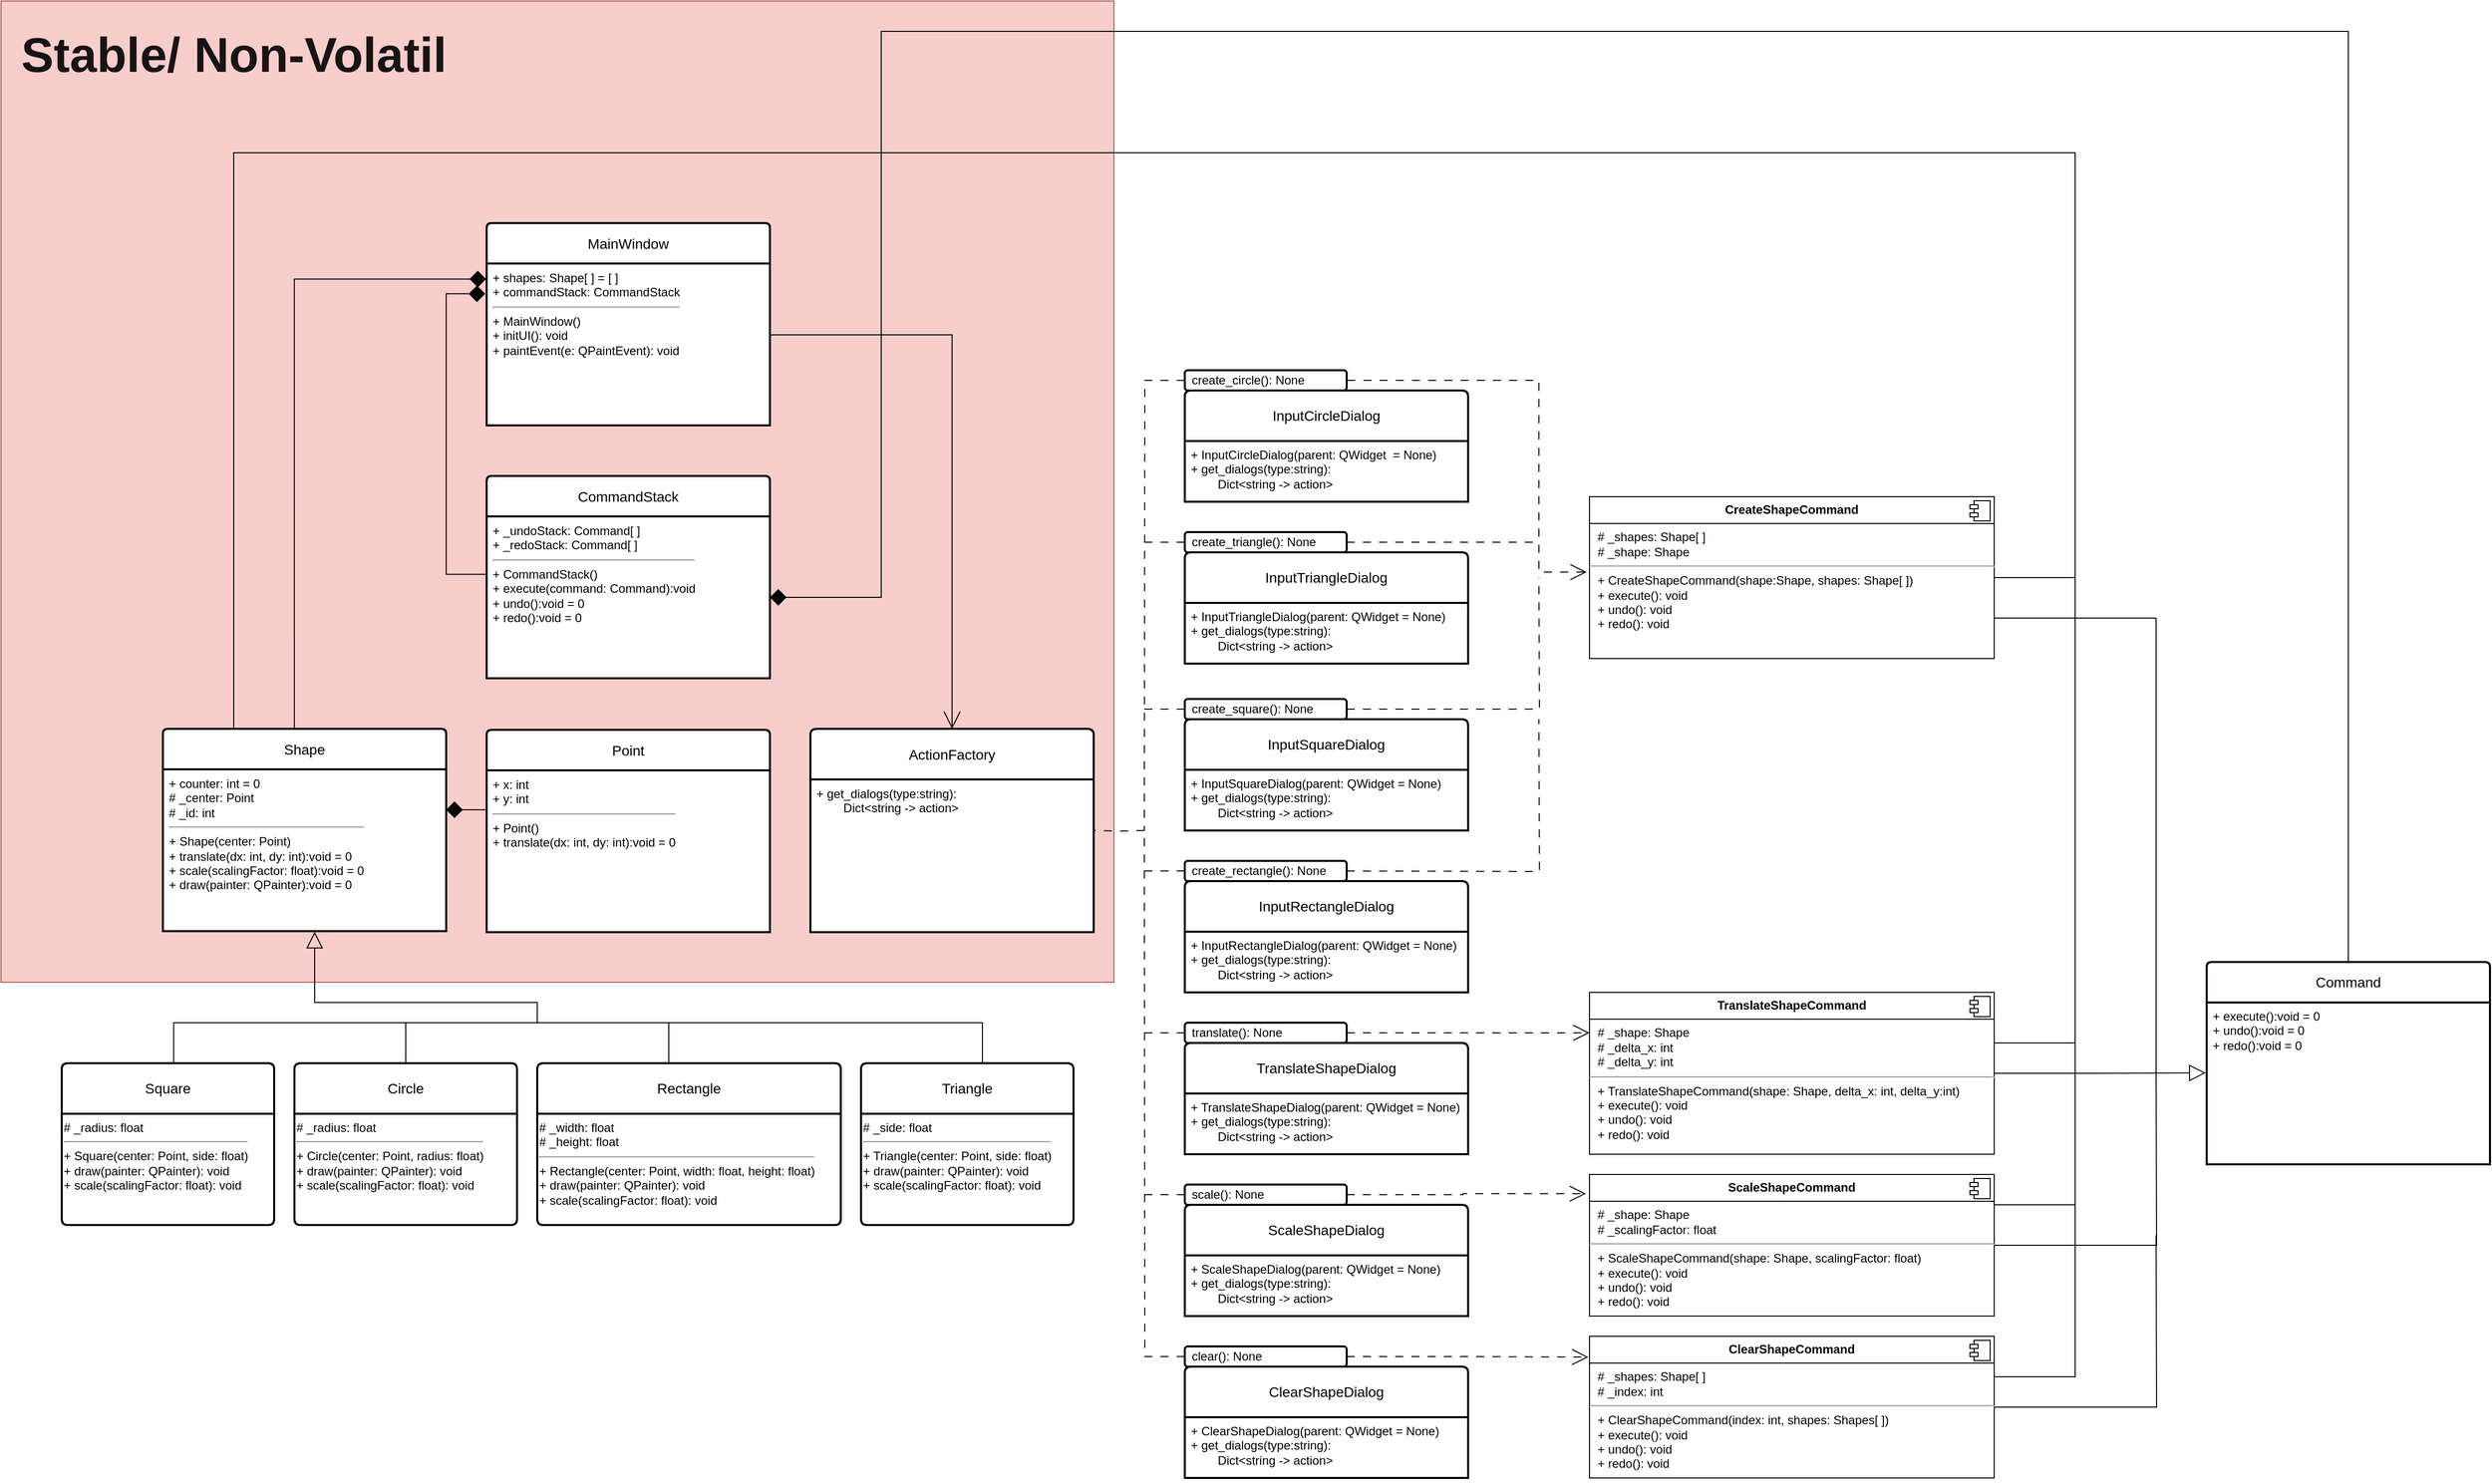 <mxfile version="28.0.7">
  <diagram name="Page-1" id="oVw9v_Q_mQe5IjcKRwbm">
    <mxGraphModel dx="2593" dy="2513" grid="1" gridSize="10" guides="1" tooltips="1" connect="1" arrows="1" fold="1" page="1" pageScale="1" pageWidth="850" pageHeight="1100" math="0" shadow="0">
      <root>
        <mxCell id="0" />
        <mxCell id="1" parent="0" />
        <mxCell id="4mfTtb763KyPnUBjy1Yq-23" value="Stable/ Non-Volatil" style="rounded=0;whiteSpace=wrap;html=1;fillColor=#f8cecc;strokeColor=#b85450;align=left;verticalAlign=top;fontSize=48;fontStyle=1;spacingTop=0;spacingLeft=0;spacing=20;textOpacity=90;movable=1;resizable=1;rotatable=1;deletable=1;editable=1;locked=0;connectable=1;" parent="1" vertex="1">
          <mxGeometry x="70" y="-810" width="1100" height="970" as="geometry" />
        </mxCell>
        <mxCell id="4mfTtb763KyPnUBjy1Yq-33" style="edgeStyle=elbowEdgeStyle;rounded=0;orthogonalLoop=1;jettySize=auto;html=1;endArrow=none;endFill=0;" parent="1" source="XAuHsIVVw2NcSG9I5JBK-29" edge="1">
          <mxGeometry relative="1" as="geometry">
            <mxPoint x="470" y="200" as="targetPoint" />
          </mxGeometry>
        </mxCell>
        <mxCell id="XAuHsIVVw2NcSG9I5JBK-29" value="Circle" style="swimlane;childLayout=stackLayout;horizontal=1;startSize=50;horizontalStack=0;rounded=1;fontSize=14;fontStyle=0;strokeWidth=2;resizeParent=0;resizeLast=1;shadow=0;dashed=0;align=center;arcSize=4;whiteSpace=wrap;html=1;" parent="1" vertex="1">
          <mxGeometry x="360" y="240" width="220" height="160" as="geometry" />
        </mxCell>
        <mxCell id="XAuHsIVVw2NcSG9I5JBK-79" value="&lt;div&gt;&lt;span style=&quot;background-color: transparent; color: light-dark(rgb(0, 0, 0), rgb(255, 255, 255));&quot;&gt;# _radius: float&lt;/span&gt;&lt;/div&gt;&lt;div&gt;&lt;hr&gt;&lt;div&gt;+ Circle(center: Point, radius: float)&lt;/div&gt;&lt;/div&gt;&lt;div&gt;+ draw(painter: QPainter): void&lt;/div&gt;&lt;div&gt;+ scale(scalingFactor: float): void&lt;/div&gt;" style="text;html=1;align=left;verticalAlign=top;resizable=0;points=[];autosize=1;strokeWidth=2;" parent="XAuHsIVVw2NcSG9I5JBK-29" vertex="1">
          <mxGeometry y="50" width="220" height="110" as="geometry" />
        </mxCell>
        <mxCell id="XAuHsIVVw2NcSG9I5JBK-74" value="ActionFactory" style="swimlane;childLayout=stackLayout;horizontal=1;startSize=50;horizontalStack=0;rounded=1;fontSize=14;fontStyle=0;strokeWidth=2;resizeParent=0;resizeLast=1;shadow=0;dashed=0;align=center;arcSize=4;whiteSpace=wrap;html=1;" parent="1" vertex="1">
          <mxGeometry x="870" y="-90.5" width="280" height="201" as="geometry" />
        </mxCell>
        <mxCell id="XAuHsIVVw2NcSG9I5JBK-75" value="+ get_dialogs(type:string):&amp;nbsp;&lt;div&gt;&lt;span style=&quot;white-space: pre;&quot;&gt;&#x9;&lt;/span&gt;Dict&amp;lt;string -&amp;gt; action&amp;gt;&lt;div&gt;&lt;br&gt;&lt;/div&gt;&lt;/div&gt;" style="align=left;spacingLeft=4;spacingRight=4;fontSize=12;verticalAlign=top;resizable=0;rotatable=0;part=1;html=1;whiteSpace=wrap;strokeWidth=2;rounded=0;strokeColor=default;" parent="XAuHsIVVw2NcSG9I5JBK-74" vertex="1">
          <mxGeometry y="50" width="280" height="151" as="geometry" />
        </mxCell>
        <mxCell id="4mfTtb763KyPnUBjy1Yq-17" style="edgeStyle=elbowEdgeStyle;rounded=0;orthogonalLoop=1;jettySize=auto;html=1;endArrow=none;endFill=0;startArrow=open;startFill=0;startSize=14;dashed=1;dashPattern=8 8;exitX=-0.007;exitY=0.466;exitDx=0;exitDy=0;exitPerimeter=0;entryX=1;entryY=0.5;entryDx=0;entryDy=0;" parent="1" source="XAuHsIVVw2NcSG9I5JBK-112" target="da-meSoMWnKq4skf2PyW-1" edge="1">
          <mxGeometry relative="1" as="geometry">
            <mxPoint x="1580" y="-370" as="targetPoint" />
            <Array as="points">
              <mxPoint x="1590" y="-310" />
            </Array>
            <mxPoint x="2160" y="-330" as="sourcePoint" />
          </mxGeometry>
        </mxCell>
        <mxCell id="4mfTtb763KyPnUBjy1Yq-13" style="edgeStyle=elbowEdgeStyle;rounded=0;orthogonalLoop=1;jettySize=auto;html=1;exitX=0;exitY=0.549;exitDx=0;exitDy=0;exitPerimeter=0;endArrow=none;endFill=0;startArrow=open;startFill=0;startSize=14;dashed=1;dashPattern=8 8;" parent="1" source="XAuHsIVVw2NcSG9I5JBK-112" edge="1">
          <mxGeometry relative="1" as="geometry">
            <mxPoint x="1400" y="-129" as="sourcePoint" />
            <mxPoint x="1880" y="-230" as="targetPoint" />
            <Array as="points" />
          </mxGeometry>
        </mxCell>
        <mxCell id="da-meSoMWnKq4skf2PyW-40" style="edgeStyle=orthogonalEdgeStyle;rounded=0;orthogonalLoop=1;jettySize=auto;html=1;endArrow=block;endFill=0;entryX=-0.003;entryY=0.435;entryDx=0;entryDy=0;entryPerimeter=0;endSize=14;" parent="1" source="XAuHsIVVw2NcSG9I5JBK-116" target="4mfTtb763KyPnUBjy1Yq-4" edge="1">
          <mxGeometry relative="1" as="geometry">
            <mxPoint x="2230" y="250" as="targetPoint" />
          </mxGeometry>
        </mxCell>
        <mxCell id="da-meSoMWnKq4skf2PyW-46" style="edgeStyle=orthogonalEdgeStyle;rounded=0;orthogonalLoop=1;jettySize=auto;html=1;endArrow=none;endFill=0;startArrow=none;startFill=0;startSize=14;" parent="1" source="XAuHsIVVw2NcSG9I5JBK-116" edge="1">
          <mxGeometry relative="1" as="geometry">
            <mxPoint x="2080.0" y="-240" as="targetPoint" />
            <Array as="points">
              <mxPoint x="2120" y="220" />
              <mxPoint x="2120" y="-240" />
            </Array>
          </mxGeometry>
        </mxCell>
        <mxCell id="XAuHsIVVw2NcSG9I5JBK-116" value="&lt;p style=&quot;margin:0px;margin-top:6px;text-align:center;&quot;&gt;&lt;b&gt;TranslateShapeCommand&lt;/b&gt;&lt;/p&gt;&lt;hr size=&quot;1&quot; style=&quot;border-style:solid;&quot;&gt;&lt;p style=&quot;margin: 0px 0px 0px 8px;&quot;&gt;# _shape: Shape&lt;/p&gt;&lt;p style=&quot;margin: 0px 0px 0px 8px;&quot;&gt;# _delta_x: int&lt;/p&gt;&lt;p style=&quot;margin: 0px 0px 0px 8px;&quot;&gt;# _delta_y: int&lt;/p&gt;&lt;hr&gt;&lt;p style=&quot;margin: 0px 0px 0px 8px;&quot;&gt;+ TranslateShapeCommand(shape: Shape, delta_x: int, delta_y:int)&lt;/p&gt;&lt;p style=&quot;margin: 0px 0px 0px 8px;&quot;&gt;+ execute(): void&lt;br&gt;+ undo(): void&lt;/p&gt;&lt;p style=&quot;margin: 0px 0px 0px 8px;&quot;&gt;+ redo(): void&lt;/p&gt;" style="align=left;overflow=fill;html=1;dropTarget=0;whiteSpace=wrap;" parent="1" vertex="1">
          <mxGeometry x="1640" y="170" width="400" height="160" as="geometry" />
        </mxCell>
        <mxCell id="XAuHsIVVw2NcSG9I5JBK-117" value="" style="shape=component;jettyWidth=8;jettyHeight=4;" parent="XAuHsIVVw2NcSG9I5JBK-116" vertex="1">
          <mxGeometry x="1" width="20" height="20" relative="1" as="geometry">
            <mxPoint x="-24" y="4" as="offset" />
          </mxGeometry>
        </mxCell>
        <mxCell id="da-meSoMWnKq4skf2PyW-41" style="edgeStyle=orthogonalEdgeStyle;rounded=0;orthogonalLoop=1;jettySize=auto;html=1;endArrow=none;endFill=0;" parent="1" source="XAuHsIVVw2NcSG9I5JBK-118" edge="1">
          <mxGeometry relative="1" as="geometry">
            <mxPoint x="2200" y="250" as="targetPoint" />
          </mxGeometry>
        </mxCell>
        <mxCell id="da-meSoMWnKq4skf2PyW-47" style="edgeStyle=orthogonalEdgeStyle;rounded=0;orthogonalLoop=1;jettySize=auto;html=1;endArrow=none;endFill=0;startArrow=none;startFill=0;startSize=14;" parent="1" source="XAuHsIVVw2NcSG9I5JBK-118" edge="1">
          <mxGeometry relative="1" as="geometry">
            <mxPoint x="2120" y="220" as="targetPoint" />
            <Array as="points">
              <mxPoint x="2120" y="380" />
            </Array>
          </mxGeometry>
        </mxCell>
        <mxCell id="XAuHsIVVw2NcSG9I5JBK-118" value="&lt;p style=&quot;margin:0px;margin-top:6px;text-align:center;&quot;&gt;&lt;b&gt;ScaleShapeCommand&lt;/b&gt;&lt;/p&gt;&lt;hr size=&quot;1&quot; style=&quot;border-style:solid;&quot;&gt;&lt;p style=&quot;margin: 0px 0px 0px 8px;&quot;&gt;# _shape: Shape&lt;/p&gt;&lt;p style=&quot;margin: 0px 0px 0px 8px;&quot;&gt;# _scalingFactor: float&lt;/p&gt;&lt;hr&gt;&lt;p style=&quot;margin: 0px 0px 0px 8px;&quot;&gt;+ ScaleShapeCommand(shape: Shape, scalingFactor: float)&lt;/p&gt;&lt;p style=&quot;margin: 0px 0px 0px 8px;&quot;&gt;+ execute(): void&lt;br&gt;+ undo(): void&lt;/p&gt;&lt;p style=&quot;margin: 0px 0px 0px 8px;&quot;&gt;+ redo(): void&lt;/p&gt;" style="align=left;overflow=fill;html=1;dropTarget=0;whiteSpace=wrap;" parent="1" vertex="1">
          <mxGeometry x="1640" y="350" width="400" height="140" as="geometry" />
        </mxCell>
        <mxCell id="XAuHsIVVw2NcSG9I5JBK-119" value="" style="shape=component;jettyWidth=8;jettyHeight=4;" parent="XAuHsIVVw2NcSG9I5JBK-118" vertex="1">
          <mxGeometry x="1" width="20" height="20" relative="1" as="geometry">
            <mxPoint x="-24" y="4" as="offset" />
          </mxGeometry>
        </mxCell>
        <mxCell id="XAuHsIVVw2NcSG9I5JBK-82" value="Shape" style="swimlane;childLayout=stackLayout;horizontal=1;startSize=40;horizontalStack=0;rounded=1;fontSize=14;fontStyle=0;strokeWidth=2;resizeParent=0;resizeLast=1;shadow=0;dashed=0;align=center;arcSize=4;whiteSpace=wrap;html=1;container=0;fillStyle=solid;glass=0;fillColor=default;" parent="1" vertex="1">
          <mxGeometry x="230" y="-90.5" width="280" height="200" as="geometry">
            <mxRectangle x="580" y="65" width="80" height="40" as="alternateBounds" />
          </mxGeometry>
        </mxCell>
        <mxCell id="XAuHsIVVw2NcSG9I5JBK-83" value="&lt;div&gt;+ counter: int = 0&lt;/div&gt;&lt;div&gt;# _center: Point&lt;/div&gt;&lt;div&gt;# _id: int&amp;nbsp;&lt;/div&gt;&lt;div&gt;&lt;hr&gt;&lt;/div&gt;&lt;div&gt;+ Shape(center: Point)&lt;/div&gt;+ translate(dx: int, dy: int):void = 0&lt;br&gt;+ scale(scalingFactor: float):void = 0&lt;br&gt;+ draw(painter: QPainter):void = 0" style="align=left;spacingLeft=4;spacingRight=4;fontSize=12;verticalAlign=top;resizable=0;rotatable=0;part=1;html=1;whiteSpace=wrap;rounded=0;shadow=0;glass=0;imageAspect=1;strokeColor=default;strokeWidth=2;" parent="XAuHsIVVw2NcSG9I5JBK-82" vertex="1">
          <mxGeometry y="40" width="280" height="160" as="geometry" />
        </mxCell>
        <mxCell id="eC3zg4jJnLnYILMfOMF4-30" style="edgeStyle=orthogonalEdgeStyle;rounded=0;orthogonalLoop=1;jettySize=auto;html=1;endArrow=none;endFill=0;exitX=0.527;exitY=0.003;exitDx=0;exitDy=0;exitPerimeter=0;" parent="1" source="eC3zg4jJnLnYILMfOMF4-17" edge="1">
          <mxGeometry relative="1" as="geometry">
            <mxPoint x="600" y="200" as="targetPoint" />
            <Array as="points">
              <mxPoint x="241" y="200" />
            </Array>
          </mxGeometry>
        </mxCell>
        <mxCell id="eC3zg4jJnLnYILMfOMF4-17" value="Square" style="swimlane;childLayout=stackLayout;horizontal=1;startSize=50;horizontalStack=0;rounded=1;fontSize=14;fontStyle=0;strokeWidth=2;resizeParent=0;resizeLast=1;shadow=0;dashed=0;align=center;arcSize=4;whiteSpace=wrap;html=1;" parent="1" vertex="1">
          <mxGeometry x="130" y="240" width="210" height="160" as="geometry" />
        </mxCell>
        <mxCell id="eC3zg4jJnLnYILMfOMF4-18" value="# _radius: float&lt;br&gt;&lt;div&gt;&lt;hr&gt;&lt;/div&gt;&lt;div&gt;+ Square(center: Point, side: float)&lt;/div&gt;&lt;div&gt;+ draw(painter: QPainter): void&lt;/div&gt;&lt;div&gt;+ scale(scalingFactor: float): void&lt;/div&gt;" style="text;html=1;align=left;verticalAlign=top;resizable=0;points=[];autosize=1;strokeWidth=2;" parent="eC3zg4jJnLnYILMfOMF4-17" vertex="1">
          <mxGeometry y="50" width="210" height="110" as="geometry" />
        </mxCell>
        <mxCell id="4mfTtb763KyPnUBjy1Yq-30" style="edgeStyle=elbowEdgeStyle;rounded=0;orthogonalLoop=1;jettySize=auto;html=1;endArrow=none;endFill=0;" parent="1" source="eC3zg4jJnLnYILMfOMF4-19" edge="1">
          <mxGeometry relative="1" as="geometry">
            <mxPoint x="730.0" y="200" as="targetPoint" />
          </mxGeometry>
        </mxCell>
        <mxCell id="eC3zg4jJnLnYILMfOMF4-19" value="Rectangle" style="swimlane;childLayout=stackLayout;horizontal=1;startSize=50;horizontalStack=0;rounded=1;fontSize=14;fontStyle=0;strokeWidth=2;resizeParent=0;resizeLast=1;shadow=0;dashed=0;align=center;arcSize=4;whiteSpace=wrap;html=1;" parent="1" vertex="1">
          <mxGeometry x="600" y="240" width="300" height="160" as="geometry">
            <mxRectangle x="880" y="240" width="100" height="50" as="alternateBounds" />
          </mxGeometry>
        </mxCell>
        <mxCell id="eC3zg4jJnLnYILMfOMF4-20" value="# _width: float&lt;div&gt;# _height: float&lt;br&gt;&lt;div&gt;&lt;hr&gt;+ Rectangle(center: Point, width: float, height: float)&lt;/div&gt;&lt;div&gt;+ draw(painter: QPainter): void&lt;/div&gt;&lt;div&gt;+ scale(scalingFactor: float): void&lt;/div&gt;&lt;/div&gt;" style="text;html=1;align=left;verticalAlign=top;resizable=0;points=[];autosize=1;strokeWidth=2;" parent="eC3zg4jJnLnYILMfOMF4-19" vertex="1">
          <mxGeometry y="50" width="300" height="110" as="geometry" />
        </mxCell>
        <mxCell id="eC3zg4jJnLnYILMfOMF4-32" style="edgeStyle=orthogonalEdgeStyle;rounded=0;orthogonalLoop=1;jettySize=auto;html=1;endArrow=none;endFill=0;" parent="1" source="eC3zg4jJnLnYILMfOMF4-21" edge="1">
          <mxGeometry relative="1" as="geometry">
            <mxPoint x="850" y="200" as="targetPoint" />
            <Array as="points">
              <mxPoint x="1040" y="200" />
            </Array>
          </mxGeometry>
        </mxCell>
        <mxCell id="eC3zg4jJnLnYILMfOMF4-21" value="Triangle" style="swimlane;childLayout=stackLayout;horizontal=1;startSize=50;horizontalStack=0;rounded=1;fontSize=14;fontStyle=0;strokeWidth=2;resizeParent=0;resizeLast=1;shadow=0;dashed=0;align=center;arcSize=4;whiteSpace=wrap;html=1;" parent="1" vertex="1">
          <mxGeometry x="920" y="240" width="210" height="160" as="geometry" />
        </mxCell>
        <mxCell id="eC3zg4jJnLnYILMfOMF4-22" value="# _side: float&lt;br&gt;&lt;div&gt;&lt;hr&gt;+ Triangle(center: Point, side: float)&lt;/div&gt;&lt;div&gt;+ draw(painter: QPainter): void&lt;/div&gt;&lt;div&gt;+ scale(scalingFactor: float): void&lt;/div&gt;" style="text;html=1;align=left;verticalAlign=top;resizable=0;points=[];autosize=1;strokeWidth=2;" parent="eC3zg4jJnLnYILMfOMF4-21" vertex="1">
          <mxGeometry y="50" width="210" height="110" as="geometry" />
        </mxCell>
        <mxCell id="eC3zg4jJnLnYILMfOMF4-33" style="edgeStyle=orthogonalEdgeStyle;rounded=0;orthogonalLoop=1;jettySize=auto;html=1;endArrow=none;endFill=0;startArrow=block;startFill=0;startSize=14;" parent="1" edge="1">
          <mxGeometry relative="1" as="geometry">
            <mxPoint x="850" y="200" as="targetPoint" />
            <Array as="points">
              <mxPoint x="380" y="110" />
              <mxPoint x="380" y="180" />
              <mxPoint x="600" y="180" />
              <mxPoint x="600" y="200" />
            </Array>
            <mxPoint x="380" y="110" as="sourcePoint" />
          </mxGeometry>
        </mxCell>
        <mxCell id="eC3zg4jJnLnYILMfOMF4-35" value="MainWindow" style="swimlane;childLayout=stackLayout;horizontal=1;startSize=40;horizontalStack=0;rounded=1;fontSize=14;fontStyle=0;strokeWidth=2;resizeParent=0;resizeLast=1;shadow=0;dashed=0;align=center;arcSize=4;whiteSpace=wrap;html=1;container=0;fillStyle=solid;glass=0;fillColor=default;treeFolding=0;" parent="1" vertex="1">
          <mxGeometry x="550" y="-590.5" width="280" height="200" as="geometry">
            <mxRectangle x="580" y="65" width="80" height="40" as="alternateBounds" />
          </mxGeometry>
        </mxCell>
        <mxCell id="eC3zg4jJnLnYILMfOMF4-36" value="&lt;div&gt;&lt;span style=&quot;background-color: transparent; color: light-dark(rgb(0, 0, 0), rgb(255, 255, 255));&quot;&gt;+ shapes: Shape[ ] = [ ]&lt;/span&gt;&lt;/div&gt;&lt;div&gt;+ commandStack: CommandStack&lt;/div&gt;&lt;div&gt;&lt;hr&gt;&lt;/div&gt;&lt;div&gt;&lt;div&gt;+ MainWindow()&lt;/div&gt;&lt;/div&gt;&lt;div&gt;&lt;span style=&quot;background-color: transparent; color: light-dark(rgb(0, 0, 0), rgb(255, 255, 255));&quot;&gt;+ initUI(): void&lt;/span&gt;&lt;/div&gt;+ paintEvent(e: QPaintEvent): void" style="align=left;spacingLeft=4;spacingRight=4;fontSize=12;verticalAlign=top;resizable=0;rotatable=0;part=1;html=1;whiteSpace=wrap;rounded=0;shadow=0;glass=0;imageAspect=1;strokeColor=default;strokeWidth=2;" parent="eC3zg4jJnLnYILMfOMF4-35" vertex="1">
          <mxGeometry y="40" width="280" height="160" as="geometry" />
        </mxCell>
        <mxCell id="eC3zg4jJnLnYILMfOMF4-41" style="edgeStyle=orthogonalEdgeStyle;rounded=0;orthogonalLoop=1;jettySize=auto;html=1;exitX=-0.002;exitY=0.096;exitDx=0;exitDy=0;exitPerimeter=0;entryX=0.464;entryY=0.005;entryDx=0;entryDy=0;entryPerimeter=0;endArrow=none;endFill=0;startArrow=diamond;startFill=1;startSize=14;" parent="1" source="eC3zg4jJnLnYILMfOMF4-36" target="XAuHsIVVw2NcSG9I5JBK-82" edge="1">
          <mxGeometry relative="1" as="geometry">
            <mxPoint x="680" y="14.5" as="targetPoint" />
          </mxGeometry>
        </mxCell>
        <mxCell id="eC3zg4jJnLnYILMfOMF4-42" value="CommandStack" style="swimlane;childLayout=stackLayout;horizontal=1;startSize=40;horizontalStack=0;rounded=1;fontSize=14;fontStyle=0;strokeWidth=2;resizeParent=0;resizeLast=1;shadow=0;dashed=0;align=center;arcSize=4;whiteSpace=wrap;html=1;container=0;fillStyle=solid;glass=0;fillColor=default;" parent="1" vertex="1">
          <mxGeometry x="550" y="-340.5" width="280" height="200" as="geometry">
            <mxRectangle x="580" y="65" width="80" height="40" as="alternateBounds" />
          </mxGeometry>
        </mxCell>
        <mxCell id="eC3zg4jJnLnYILMfOMF4-43" value="&lt;div&gt;&lt;span style=&quot;background-color: transparent; color: light-dark(rgb(0, 0, 0), rgb(255, 255, 255));&quot;&gt;+ _undoStack: Command[ ]&lt;/span&gt;&lt;/div&gt;&lt;div&gt;+ _redoStack: Command[ ]&amp;nbsp;&lt;/div&gt;&lt;div&gt;&lt;hr&gt;&lt;/div&gt;&lt;div&gt;+ CommandStack()&lt;/div&gt;+ execute(command: Command):void&lt;br&gt;+ undo():void = 0&lt;br&gt;+ redo():void = 0" style="align=left;spacingLeft=4;spacingRight=4;fontSize=12;verticalAlign=top;resizable=0;rotatable=0;part=1;html=1;whiteSpace=wrap;rounded=0;shadow=0;glass=0;imageAspect=1;strokeColor=default;strokeWidth=2;" parent="eC3zg4jJnLnYILMfOMF4-42" vertex="1">
          <mxGeometry y="40" width="280" height="160" as="geometry" />
        </mxCell>
        <mxCell id="eC3zg4jJnLnYILMfOMF4-44" style="edgeStyle=orthogonalEdgeStyle;rounded=0;orthogonalLoop=1;jettySize=auto;html=1;endArrow=diamond;endFill=1;entryX=-0.005;entryY=0.187;entryDx=0;entryDy=0;entryPerimeter=0;exitX=0;exitY=0.358;exitDx=0;exitDy=0;endSize=14;exitPerimeter=0;" parent="1" source="eC3zg4jJnLnYILMfOMF4-43" target="eC3zg4jJnLnYILMfOMF4-36" edge="1">
          <mxGeometry relative="1" as="geometry">
            <mxPoint x="380" y="29.5" as="targetPoint" />
            <Array as="points">
              <mxPoint x="510" y="-243" />
              <mxPoint x="510" y="-521" />
            </Array>
          </mxGeometry>
        </mxCell>
        <mxCell id="da-meSoMWnKq4skf2PyW-42" style="edgeStyle=orthogonalEdgeStyle;rounded=0;orthogonalLoop=1;jettySize=auto;html=1;endArrow=none;endFill=0;" parent="1" source="4mfTtb763KyPnUBjy1Yq-1" edge="1">
          <mxGeometry relative="1" as="geometry">
            <mxPoint x="2200" y="410" as="targetPoint" />
          </mxGeometry>
        </mxCell>
        <mxCell id="da-meSoMWnKq4skf2PyW-48" style="edgeStyle=orthogonalEdgeStyle;rounded=0;orthogonalLoop=1;jettySize=auto;html=1;endArrow=none;endFill=0;startSize=14;startArrow=none;startFill=0;" parent="1" source="4mfTtb763KyPnUBjy1Yq-1" edge="1">
          <mxGeometry relative="1" as="geometry">
            <mxPoint x="2120" y="370" as="targetPoint" />
            <Array as="points">
              <mxPoint x="2120" y="550" />
              <mxPoint x="2120" y="370" />
            </Array>
          </mxGeometry>
        </mxCell>
        <mxCell id="4mfTtb763KyPnUBjy1Yq-1" value="&lt;p style=&quot;margin:0px;margin-top:6px;text-align:center;&quot;&gt;&lt;b&gt;ClearShapeCommand&lt;/b&gt;&lt;/p&gt;&lt;hr size=&quot;1&quot; style=&quot;border-style:solid;&quot;&gt;&lt;p style=&quot;margin: 0px 0px 0px 8px;&quot;&gt;# _shapes: Shape[ ]&lt;/p&gt;&lt;p style=&quot;margin: 0px 0px 0px 8px;&quot;&gt;# _index: int&lt;/p&gt;&lt;hr&gt;&lt;p style=&quot;margin: 0px 0px 0px 8px;&quot;&gt;+ ClearShapeCommand(index: int, shapes: Shapes[ ])&lt;/p&gt;&lt;p style=&quot;margin: 0px 0px 0px 8px;&quot;&gt;+ execute(): void&lt;br&gt;+ undo(): void&lt;/p&gt;&lt;p style=&quot;margin: 0px 0px 0px 8px;&quot;&gt;+ redo(): void&lt;/p&gt;" style="align=left;overflow=fill;html=1;dropTarget=0;whiteSpace=wrap;" parent="1" vertex="1">
          <mxGeometry x="1640" y="510" width="400" height="140" as="geometry" />
        </mxCell>
        <mxCell id="4mfTtb763KyPnUBjy1Yq-2" value="" style="shape=component;jettyWidth=8;jettyHeight=4;" parent="4mfTtb763KyPnUBjy1Yq-1" vertex="1">
          <mxGeometry x="1" width="20" height="20" relative="1" as="geometry">
            <mxPoint x="-24" y="4" as="offset" />
          </mxGeometry>
        </mxCell>
        <mxCell id="da-meSoMWnKq4skf2PyW-69" style="edgeStyle=orthogonalEdgeStyle;rounded=0;orthogonalLoop=1;jettySize=auto;html=1;entryX=1;entryY=0.5;entryDx=0;entryDy=0;endArrow=diamond;endFill=1;endSize=14;" parent="1" source="4mfTtb763KyPnUBjy1Yq-3" target="eC3zg4jJnLnYILMfOMF4-43" edge="1">
          <mxGeometry relative="1" as="geometry">
            <mxPoint x="1330" y="-740" as="targetPoint" />
            <Array as="points">
              <mxPoint x="2390" y="-780" />
              <mxPoint x="940" y="-780" />
              <mxPoint x="940" y="-221" />
            </Array>
          </mxGeometry>
        </mxCell>
        <mxCell id="4mfTtb763KyPnUBjy1Yq-3" value="Command" style="swimlane;childLayout=stackLayout;horizontal=1;startSize=40;horizontalStack=0;rounded=1;fontSize=14;fontStyle=0;strokeWidth=2;resizeParent=0;resizeLast=1;shadow=0;dashed=0;align=center;arcSize=4;whiteSpace=wrap;html=1;container=0;fillStyle=solid;glass=0;fillColor=default;" parent="1" vertex="1">
          <mxGeometry x="2250" y="140" width="280" height="200" as="geometry">
            <mxRectangle x="580" y="65" width="80" height="40" as="alternateBounds" />
          </mxGeometry>
        </mxCell>
        <mxCell id="4mfTtb763KyPnUBjy1Yq-4" value="&lt;div&gt;&lt;span style=&quot;background-color: transparent; color: light-dark(rgb(0, 0, 0), rgb(255, 255, 255));&quot;&gt;+ execute():void = 0&lt;/span&gt;&lt;/div&gt;+ undo():void = 0&lt;br&gt;+ redo():void = 0" style="align=left;spacingLeft=4;spacingRight=4;fontSize=12;verticalAlign=top;resizable=0;rotatable=0;part=1;html=1;whiteSpace=wrap;rounded=0;shadow=0;glass=0;imageAspect=1;strokeColor=default;strokeWidth=2;" parent="4mfTtb763KyPnUBjy1Yq-3" vertex="1">
          <mxGeometry y="40" width="280" height="160" as="geometry" />
        </mxCell>
        <mxCell id="4mfTtb763KyPnUBjy1Yq-11" style="edgeStyle=orthogonalEdgeStyle;rounded=0;orthogonalLoop=1;jettySize=auto;html=1;entryX=1.002;entryY=0.443;entryDx=0;entryDy=0;entryPerimeter=0;endArrow=none;endFill=0;startArrow=open;startFill=0;strokeWidth=1;endSize=6;startSize=15;exitX=0.5;exitY=0;exitDx=0;exitDy=0;" parent="1" source="XAuHsIVVw2NcSG9I5JBK-74" target="eC3zg4jJnLnYILMfOMF4-36" edge="1">
          <mxGeometry relative="1" as="geometry">
            <mxPoint x="1030" y="-320.5" as="targetPoint" />
            <Array as="points">
              <mxPoint x="1010" y="-480" />
              <mxPoint x="833" y="-480" />
            </Array>
          </mxGeometry>
        </mxCell>
        <mxCell id="4mfTtb763KyPnUBjy1Yq-26" value="Point" style="swimlane;childLayout=stackLayout;horizontal=1;startSize=40;horizontalStack=0;rounded=1;fontSize=14;fontStyle=0;strokeWidth=2;resizeParent=0;resizeLast=1;shadow=0;dashed=0;align=center;arcSize=4;whiteSpace=wrap;html=1;container=0;fillStyle=solid;glass=0;fillColor=default;" parent="1" vertex="1">
          <mxGeometry x="550" y="-89.5" width="280" height="200" as="geometry">
            <mxRectangle x="580" y="65" width="80" height="40" as="alternateBounds" />
          </mxGeometry>
        </mxCell>
        <mxCell id="4mfTtb763KyPnUBjy1Yq-27" value="&lt;div&gt;&lt;span style=&quot;background-color: transparent; color: light-dark(rgb(0, 0, 0), rgb(255, 255, 255));&quot;&gt;+ x: int&lt;/span&gt;&lt;/div&gt;&lt;div&gt;+ y: int&amp;nbsp;&lt;/div&gt;&lt;div&gt;&lt;hr&gt;&lt;/div&gt;&lt;div&gt;+ Point()&lt;/div&gt;+ translate(dx: int, dy: int):void = 0&lt;div&gt;&lt;br&gt;&lt;/div&gt;" style="align=left;spacingLeft=4;spacingRight=4;fontSize=12;verticalAlign=top;resizable=0;rotatable=0;part=1;html=1;whiteSpace=wrap;rounded=0;shadow=0;glass=0;imageAspect=1;strokeColor=default;strokeWidth=2;" parent="4mfTtb763KyPnUBjy1Yq-26" vertex="1">
          <mxGeometry y="40" width="280" height="160" as="geometry" />
        </mxCell>
        <mxCell id="4mfTtb763KyPnUBjy1Yq-41" style="rounded=0;orthogonalLoop=1;jettySize=auto;html=1;elbow=vertical;endArrow=none;endFill=0;startArrow=none;startFill=0;startSize=0;endSize=14;" parent="1" edge="1">
          <mxGeometry relative="1" as="geometry">
            <mxPoint x="2200" y="250" as="sourcePoint" />
            <mxPoint x="2200" y="-200" as="targetPoint" />
          </mxGeometry>
        </mxCell>
        <mxCell id="4mfTtb763KyPnUBjy1Yq-46" style="rounded=0;orthogonalLoop=1;jettySize=auto;html=1;entryX=1;entryY=0.25;entryDx=0;entryDy=0;edgeStyle=elbowEdgeStyle;elbow=vertical;endArrow=diamond;endFill=1;startArrow=none;startFill=0;startSize=14;targetPerimeterSpacing=0;endSize=14;" parent="1" source="4mfTtb763KyPnUBjy1Yq-27" target="XAuHsIVVw2NcSG9I5JBK-83" edge="1">
          <mxGeometry relative="1" as="geometry" />
        </mxCell>
        <mxCell id="da-meSoMWnKq4skf2PyW-60" style="edgeStyle=orthogonalEdgeStyle;rounded=0;orthogonalLoop=1;jettySize=auto;html=1;dashed=1;dashPattern=8 8;endArrow=none;endFill=0;" parent="1" source="da-meSoMWnKq4skf2PyW-1" edge="1">
          <mxGeometry relative="1" as="geometry">
            <mxPoint x="1200" y="10" as="targetPoint" />
          </mxGeometry>
        </mxCell>
        <mxCell id="da-meSoMWnKq4skf2PyW-1" value="create_circle(): None" style="rounded=1;whiteSpace=wrap;html=1;strokeWidth=2;align=left;spacingLeft=5;" parent="1" vertex="1">
          <mxGeometry x="1240" y="-445" width="160" height="20" as="geometry" />
        </mxCell>
        <mxCell id="da-meSoMWnKq4skf2PyW-31" style="edgeStyle=orthogonalEdgeStyle;rounded=0;orthogonalLoop=1;jettySize=auto;html=1;dashed=1;dashPattern=8 8;endArrow=none;endFill=0;" parent="1" source="da-meSoMWnKq4skf2PyW-2" edge="1">
          <mxGeometry relative="1" as="geometry">
            <mxPoint x="1590" y="-275" as="targetPoint" />
          </mxGeometry>
        </mxCell>
        <mxCell id="da-meSoMWnKq4skf2PyW-62" style="edgeStyle=orthogonalEdgeStyle;rounded=0;orthogonalLoop=1;jettySize=auto;html=1;endArrow=none;endFill=0;dashed=1;dashPattern=8 8;" parent="1" source="da-meSoMWnKq4skf2PyW-2" edge="1">
          <mxGeometry relative="1" as="geometry">
            <mxPoint x="1200" y="-275" as="targetPoint" />
          </mxGeometry>
        </mxCell>
        <mxCell id="da-meSoMWnKq4skf2PyW-2" value="create_triangle(): None" style="rounded=1;whiteSpace=wrap;html=1;strokeWidth=2;align=left;spacingLeft=5;" parent="1" vertex="1">
          <mxGeometry x="1240" y="-285" width="160" height="20" as="geometry" />
        </mxCell>
        <mxCell id="da-meSoMWnKq4skf2PyW-32" style="edgeStyle=orthogonalEdgeStyle;rounded=0;orthogonalLoop=1;jettySize=auto;html=1;dashed=1;dashPattern=8 8;endArrow=none;endFill=0;" parent="1" source="da-meSoMWnKq4skf2PyW-3" edge="1">
          <mxGeometry relative="1" as="geometry">
            <mxPoint x="1590" y="-240" as="targetPoint" />
          </mxGeometry>
        </mxCell>
        <mxCell id="da-meSoMWnKq4skf2PyW-61" style="edgeStyle=orthogonalEdgeStyle;rounded=0;orthogonalLoop=1;jettySize=auto;html=1;endArrow=none;endFill=0;dashed=1;dashPattern=8 8;" parent="1" source="da-meSoMWnKq4skf2PyW-3" edge="1">
          <mxGeometry relative="1" as="geometry">
            <mxPoint x="1200" y="-110" as="targetPoint" />
          </mxGeometry>
        </mxCell>
        <mxCell id="da-meSoMWnKq4skf2PyW-3" value="create_square(): None" style="rounded=1;whiteSpace=wrap;html=1;strokeWidth=2;spacingLeft=5;align=left;" parent="1" vertex="1">
          <mxGeometry x="1240" y="-120" width="160" height="20" as="geometry" />
        </mxCell>
        <mxCell id="da-meSoMWnKq4skf2PyW-8" style="edgeStyle=orthogonalEdgeStyle;rounded=0;orthogonalLoop=1;jettySize=auto;html=1;entryX=1;entryY=0.5;entryDx=0;entryDy=0;dashed=1;dashPattern=8 8;endArrow=none;endFill=0;startArrow=none;startFill=0;endSize=14;startSize=14;" parent="1" target="XAuHsIVVw2NcSG9I5JBK-74" edge="1">
          <mxGeometry relative="1" as="geometry">
            <mxPoint x="1200" y="10" as="sourcePoint" />
          </mxGeometry>
        </mxCell>
        <mxCell id="da-meSoMWnKq4skf2PyW-58" style="edgeStyle=orthogonalEdgeStyle;rounded=0;orthogonalLoop=1;jettySize=auto;html=1;endArrow=none;endFill=0;dashed=1;dashPattern=8 8;" parent="1" source="da-meSoMWnKq4skf2PyW-4" edge="1">
          <mxGeometry relative="1" as="geometry">
            <mxPoint x="1200" y="210" as="targetPoint" />
          </mxGeometry>
        </mxCell>
        <mxCell id="da-meSoMWnKq4skf2PyW-4" value="translate(): None" style="rounded=1;whiteSpace=wrap;html=1;strokeWidth=2;align=left;spacingLeft=5;" parent="1" vertex="1">
          <mxGeometry x="1240" y="200" width="160" height="20" as="geometry" />
        </mxCell>
        <mxCell id="da-meSoMWnKq4skf2PyW-56" style="edgeStyle=orthogonalEdgeStyle;rounded=0;orthogonalLoop=1;jettySize=auto;html=1;dashed=1;dashPattern=8 8;endArrow=none;endFill=0;" parent="1" source="da-meSoMWnKq4skf2PyW-5" edge="1">
          <mxGeometry relative="1" as="geometry">
            <mxPoint x="1200" y="370" as="targetPoint" />
          </mxGeometry>
        </mxCell>
        <mxCell id="da-meSoMWnKq4skf2PyW-5" value="scale&lt;span style=&quot;background-color: transparent; color: light-dark(rgb(0, 0, 0), rgb(255, 255, 255));&quot;&gt;(): None&lt;/span&gt;" style="rounded=1;whiteSpace=wrap;html=1;strokeWidth=2;align=left;spacingLeft=5;" parent="1" vertex="1">
          <mxGeometry x="1240" y="360" width="160" height="20" as="geometry" />
        </mxCell>
        <mxCell id="da-meSoMWnKq4skf2PyW-55" style="edgeStyle=orthogonalEdgeStyle;rounded=0;orthogonalLoop=1;jettySize=auto;html=1;endArrow=none;endFill=0;dashed=1;dashPattern=8 8;" parent="1" source="da-meSoMWnKq4skf2PyW-6" edge="1">
          <mxGeometry relative="1" as="geometry">
            <mxPoint x="1200" y="10" as="targetPoint" />
          </mxGeometry>
        </mxCell>
        <mxCell id="da-meSoMWnKq4skf2PyW-6" value="&lt;span style=&quot;background-color: transparent; color: light-dark(rgb(0, 0, 0), rgb(255, 255, 255));&quot;&gt;clear&lt;/span&gt;&lt;span style=&quot;background-color: transparent; color: light-dark(rgb(0, 0, 0), rgb(255, 255, 255));&quot;&gt;(): None&lt;/span&gt;" style="rounded=1;whiteSpace=wrap;html=1;strokeWidth=2;align=left;spacingLeft=5;" parent="1" vertex="1">
          <mxGeometry x="1240" y="520" width="160" height="20" as="geometry" />
        </mxCell>
        <mxCell id="da-meSoMWnKq4skf2PyW-59" style="edgeStyle=orthogonalEdgeStyle;rounded=0;orthogonalLoop=1;jettySize=auto;html=1;endArrow=none;endFill=0;dashed=1;dashPattern=8 8;" parent="1" source="da-meSoMWnKq4skf2PyW-7" edge="1">
          <mxGeometry relative="1" as="geometry">
            <mxPoint x="1200" y="50" as="targetPoint" />
          </mxGeometry>
        </mxCell>
        <mxCell id="da-meSoMWnKq4skf2PyW-7" value="&lt;span style=&quot;background-color: transparent; color: light-dark(rgb(0, 0, 0), rgb(255, 255, 255));&quot;&gt;create_rectangle&lt;/span&gt;&lt;span style=&quot;background-color: transparent; color: light-dark(rgb(0, 0, 0), rgb(255, 255, 255));&quot;&gt;(): None&lt;/span&gt;" style="rounded=1;whiteSpace=wrap;html=1;strokeWidth=2;align=left;spacingLeft=5;" parent="1" vertex="1">
          <mxGeometry x="1240" y="40" width="160" height="20" as="geometry" />
        </mxCell>
        <mxCell id="da-meSoMWnKq4skf2PyW-9" value="InputCircleDialog" style="swimlane;childLayout=stackLayout;horizontal=1;startSize=50;horizontalStack=0;rounded=1;fontSize=14;fontStyle=0;strokeWidth=2;resizeParent=0;resizeLast=1;shadow=0;dashed=0;align=center;arcSize=4;whiteSpace=wrap;html=1;" parent="1" vertex="1">
          <mxGeometry x="1240" y="-425" width="280" height="110" as="geometry" />
        </mxCell>
        <mxCell id="da-meSoMWnKq4skf2PyW-10" value="&lt;div&gt;+ InputCircleDialog(parent: QWidget&amp;nbsp; = None)&lt;/div&gt;+ get_dialogs(type:string):&amp;nbsp;&lt;div&gt;&lt;span style=&quot;white-space: pre;&quot;&gt;&#x9;&lt;/span&gt;Dict&amp;lt;string -&amp;gt; action&amp;gt;&lt;div&gt;&lt;br&gt;&lt;/div&gt;&lt;/div&gt;" style="align=left;spacingLeft=4;spacingRight=4;fontSize=12;verticalAlign=top;resizable=0;rotatable=0;part=1;html=1;whiteSpace=wrap;strokeWidth=2;rounded=0;strokeColor=default;" parent="da-meSoMWnKq4skf2PyW-9" vertex="1">
          <mxGeometry y="50" width="280" height="60" as="geometry" />
        </mxCell>
        <mxCell id="da-meSoMWnKq4skf2PyW-11" value="InputTriangleDialog" style="swimlane;childLayout=stackLayout;horizontal=1;startSize=50;horizontalStack=0;rounded=1;fontSize=14;fontStyle=0;strokeWidth=2;resizeParent=0;resizeLast=1;shadow=0;dashed=0;align=center;arcSize=4;whiteSpace=wrap;html=1;" parent="1" vertex="1">
          <mxGeometry x="1240" y="-265" width="280" height="110" as="geometry" />
        </mxCell>
        <mxCell id="da-meSoMWnKq4skf2PyW-12" value="&lt;div&gt;+ InputTriangleDialog(parent: QWidget = None)&lt;/div&gt;+ get_dialogs(type:string):&amp;nbsp;&lt;div&gt;&lt;span style=&quot;white-space: pre;&quot;&gt;&#x9;&lt;/span&gt;Dict&amp;lt;string -&amp;gt; action&amp;gt;&lt;div&gt;&lt;br&gt;&lt;/div&gt;&lt;/div&gt;" style="align=left;spacingLeft=4;spacingRight=4;fontSize=12;verticalAlign=top;resizable=0;rotatable=0;part=1;html=1;whiteSpace=wrap;strokeWidth=2;rounded=0;strokeColor=default;" parent="da-meSoMWnKq4skf2PyW-11" vertex="1">
          <mxGeometry y="50" width="280" height="60" as="geometry" />
        </mxCell>
        <mxCell id="da-meSoMWnKq4skf2PyW-13" value="InputSquareDialog" style="swimlane;childLayout=stackLayout;horizontal=1;startSize=50;horizontalStack=0;rounded=1;fontSize=14;fontStyle=0;strokeWidth=2;resizeParent=0;resizeLast=1;shadow=0;dashed=0;align=center;arcSize=4;whiteSpace=wrap;html=1;" parent="1" vertex="1">
          <mxGeometry x="1240" y="-100" width="280" height="110" as="geometry" />
        </mxCell>
        <mxCell id="da-meSoMWnKq4skf2PyW-14" value="&lt;div&gt;+ InputSquareDialog(parent: QWidget = None)&lt;/div&gt;+ get_dialogs(type:string):&amp;nbsp;&lt;div&gt;&lt;span style=&quot;white-space: pre;&quot;&gt;&#x9;&lt;/span&gt;Dict&amp;lt;string -&amp;gt; action&amp;gt;&lt;div&gt;&lt;br&gt;&lt;/div&gt;&lt;/div&gt;" style="align=left;spacingLeft=4;spacingRight=4;fontSize=12;verticalAlign=top;resizable=0;rotatable=0;part=1;html=1;whiteSpace=wrap;strokeWidth=2;rounded=0;strokeColor=default;" parent="da-meSoMWnKq4skf2PyW-13" vertex="1">
          <mxGeometry y="50" width="280" height="60" as="geometry" />
        </mxCell>
        <mxCell id="da-meSoMWnKq4skf2PyW-15" value="TranslateShapeDialog" style="swimlane;childLayout=stackLayout;horizontal=1;startSize=50;horizontalStack=0;rounded=1;fontSize=14;fontStyle=0;strokeWidth=2;resizeParent=0;resizeLast=1;shadow=0;dashed=0;align=center;arcSize=4;whiteSpace=wrap;html=1;" parent="1" vertex="1">
          <mxGeometry x="1240" y="220" width="280" height="110" as="geometry" />
        </mxCell>
        <mxCell id="da-meSoMWnKq4skf2PyW-16" value="&lt;div&gt;+ TranslateShapeDialog(parent: QWidget = None)&lt;/div&gt;+ get_dialogs(type:string):&amp;nbsp;&lt;div&gt;&lt;span style=&quot;white-space: pre;&quot;&gt;&#x9;&lt;/span&gt;Dict&amp;lt;string -&amp;gt; action&amp;gt;&lt;div&gt;&lt;br&gt;&lt;/div&gt;&lt;/div&gt;" style="align=left;spacingLeft=4;spacingRight=4;fontSize=12;verticalAlign=top;resizable=0;rotatable=0;part=1;html=1;whiteSpace=wrap;strokeWidth=2;rounded=0;strokeColor=default;" parent="da-meSoMWnKq4skf2PyW-15" vertex="1">
          <mxGeometry y="50" width="280" height="60" as="geometry" />
        </mxCell>
        <mxCell id="da-meSoMWnKq4skf2PyW-17" value="ScaleShapeDialog" style="swimlane;childLayout=stackLayout;horizontal=1;startSize=50;horizontalStack=0;rounded=1;fontSize=14;fontStyle=0;strokeWidth=2;resizeParent=0;resizeLast=1;shadow=0;dashed=0;align=center;arcSize=4;whiteSpace=wrap;html=1;" parent="1" vertex="1">
          <mxGeometry x="1240" y="380" width="280" height="110" as="geometry" />
        </mxCell>
        <mxCell id="da-meSoMWnKq4skf2PyW-18" value="&lt;div&gt;+ ScaleShapeDialog(parent: QWidget = None)&lt;/div&gt;+ get_dialogs(type:string):&amp;nbsp;&lt;div&gt;&lt;span style=&quot;white-space: pre;&quot;&gt;&#x9;&lt;/span&gt;Dict&amp;lt;string -&amp;gt; action&amp;gt;&lt;div&gt;&lt;br&gt;&lt;/div&gt;&lt;/div&gt;" style="align=left;spacingLeft=4;spacingRight=4;fontSize=12;verticalAlign=top;resizable=0;rotatable=0;part=1;html=1;whiteSpace=wrap;strokeWidth=2;rounded=0;strokeColor=default;" parent="da-meSoMWnKq4skf2PyW-17" vertex="1">
          <mxGeometry y="50" width="280" height="60" as="geometry" />
        </mxCell>
        <mxCell id="da-meSoMWnKq4skf2PyW-20" value="ClearShapeDialog" style="swimlane;childLayout=stackLayout;horizontal=1;startSize=50;horizontalStack=0;rounded=1;fontSize=14;fontStyle=0;strokeWidth=2;resizeParent=0;resizeLast=1;shadow=0;dashed=0;align=center;arcSize=4;whiteSpace=wrap;html=1;" parent="1" vertex="1">
          <mxGeometry x="1240" y="540" width="280" height="110" as="geometry" />
        </mxCell>
        <mxCell id="da-meSoMWnKq4skf2PyW-21" value="&lt;div&gt;+ ClearShapeDialog(parent: QWidget = None)&lt;/div&gt;+ get_dialogs(type:string):&amp;nbsp;&lt;div&gt;&lt;span style=&quot;white-space: pre;&quot;&gt;&#x9;&lt;/span&gt;Dict&amp;lt;string -&amp;gt; action&amp;gt;&lt;div&gt;&lt;br&gt;&lt;/div&gt;&lt;/div&gt;" style="align=left;spacingLeft=4;spacingRight=4;fontSize=12;verticalAlign=top;resizable=0;rotatable=0;part=1;html=1;whiteSpace=wrap;strokeWidth=2;rounded=0;strokeColor=default;" parent="da-meSoMWnKq4skf2PyW-20" vertex="1">
          <mxGeometry y="50" width="280" height="60" as="geometry" />
        </mxCell>
        <mxCell id="da-meSoMWnKq4skf2PyW-23" value="InputRectangleDialog" style="swimlane;childLayout=stackLayout;horizontal=1;startSize=50;horizontalStack=0;rounded=1;fontSize=14;fontStyle=0;strokeWidth=2;resizeParent=0;resizeLast=1;shadow=0;dashed=0;align=center;arcSize=4;whiteSpace=wrap;html=1;" parent="1" vertex="1">
          <mxGeometry x="1240" y="60" width="280" height="110" as="geometry" />
        </mxCell>
        <mxCell id="da-meSoMWnKq4skf2PyW-24" value="&lt;div&gt;+ InputRectangleDialog(parent: QWidget = None)&lt;/div&gt;+ get_dialogs(type:string):&amp;nbsp;&lt;div&gt;&lt;span style=&quot;white-space: pre;&quot;&gt;&#x9;&lt;/span&gt;Dict&amp;lt;string -&amp;gt; action&amp;gt;&lt;div&gt;&lt;br&gt;&lt;/div&gt;&lt;/div&gt;" style="align=left;spacingLeft=4;spacingRight=4;fontSize=12;verticalAlign=top;resizable=0;rotatable=0;part=1;html=1;whiteSpace=wrap;strokeWidth=2;rounded=0;strokeColor=default;" parent="da-meSoMWnKq4skf2PyW-23" vertex="1">
          <mxGeometry y="50" width="280" height="60" as="geometry" />
        </mxCell>
        <mxCell id="da-meSoMWnKq4skf2PyW-45" style="edgeStyle=orthogonalEdgeStyle;rounded=0;orthogonalLoop=1;jettySize=auto;html=1;entryX=0.25;entryY=0;entryDx=0;entryDy=0;endArrow=none;endFill=0;startArrow=none;startFill=0;endSize=14;startSize=14;" parent="1" source="XAuHsIVVw2NcSG9I5JBK-112" target="XAuHsIVVw2NcSG9I5JBK-82" edge="1">
          <mxGeometry relative="1" as="geometry">
            <Array as="points">
              <mxPoint x="2120" y="-240" />
              <mxPoint x="2120" y="-660" />
              <mxPoint x="300" y="-660" />
            </Array>
          </mxGeometry>
        </mxCell>
        <mxCell id="da-meSoMWnKq4skf2PyW-49" style="edgeStyle=orthogonalEdgeStyle;rounded=0;orthogonalLoop=1;jettySize=auto;html=1;endArrow=none;endFill=0;" parent="1" edge="1">
          <mxGeometry relative="1" as="geometry">
            <mxPoint x="2200" y="-200" as="targetPoint" />
            <mxPoint x="2040" y="-200" as="sourcePoint" />
          </mxGeometry>
        </mxCell>
        <mxCell id="XAuHsIVVw2NcSG9I5JBK-112" value="&lt;p style=&quot;margin:0px;margin-top:6px;text-align:center;&quot;&gt;&lt;b&gt;CreateShapeCommand&lt;/b&gt;&lt;/p&gt;&lt;hr size=&quot;1&quot; style=&quot;border-style:solid;&quot;&gt;&lt;p style=&quot;margin:0px;margin-left:8px;&quot;&gt;# _shapes: Shape[ ]&lt;/p&gt;&lt;p style=&quot;margin:0px;margin-left:8px;&quot;&gt;# _shape: Shape&lt;/p&gt;&lt;hr&gt;&lt;p style=&quot;margin:0px;margin-left:8px;&quot;&gt;+ CreateShapeCommand(shape:Shape, shapes: Shape[ ])&lt;/p&gt;&lt;p style=&quot;margin:0px;margin-left:8px;&quot;&gt;+ execute(): void&lt;br&gt;+ undo(): void&lt;/p&gt;&lt;p style=&quot;margin:0px;margin-left:8px;&quot;&gt;+ redo(): void&lt;/p&gt;" style="align=left;overflow=fill;html=1;dropTarget=0;whiteSpace=wrap;" parent="1" vertex="1">
          <mxGeometry x="1640" y="-320" width="400" height="160" as="geometry" />
        </mxCell>
        <mxCell id="XAuHsIVVw2NcSG9I5JBK-113" value="" style="shape=component;jettyWidth=8;jettyHeight=4;" parent="XAuHsIVVw2NcSG9I5JBK-112" vertex="1">
          <mxGeometry x="1" width="20" height="20" relative="1" as="geometry">
            <mxPoint x="-24" y="4" as="offset" />
          </mxGeometry>
        </mxCell>
        <mxCell id="da-meSoMWnKq4skf2PyW-33" style="edgeStyle=orthogonalEdgeStyle;rounded=0;orthogonalLoop=1;jettySize=auto;html=1;dashed=1;dashPattern=8 8;endArrow=none;endFill=0;" parent="1" edge="1">
          <mxGeometry relative="1" as="geometry">
            <mxPoint x="1590" y="-100" as="targetPoint" />
            <mxPoint x="1400" y="50" as="sourcePoint" />
          </mxGeometry>
        </mxCell>
        <mxCell id="da-meSoMWnKq4skf2PyW-36" style="edgeStyle=orthogonalEdgeStyle;rounded=0;orthogonalLoop=1;jettySize=auto;html=1;entryX=-0.009;entryY=0.136;entryDx=0;entryDy=0;entryPerimeter=0;dashed=1;dashPattern=8 8;endArrow=open;endFill=0;endSize=14;" parent="1" source="da-meSoMWnKq4skf2PyW-5" target="XAuHsIVVw2NcSG9I5JBK-118" edge="1">
          <mxGeometry relative="1" as="geometry" />
        </mxCell>
        <mxCell id="da-meSoMWnKq4skf2PyW-37" style="edgeStyle=orthogonalEdgeStyle;rounded=0;orthogonalLoop=1;jettySize=auto;html=1;entryX=-0.003;entryY=0.147;entryDx=0;entryDy=0;entryPerimeter=0;dashed=1;dashPattern=8 8;endArrow=open;endFill=0;endSize=14;" parent="1" source="da-meSoMWnKq4skf2PyW-6" target="4mfTtb763KyPnUBjy1Yq-1" edge="1">
          <mxGeometry relative="1" as="geometry" />
        </mxCell>
        <mxCell id="da-meSoMWnKq4skf2PyW-39" style="edgeStyle=orthogonalEdgeStyle;rounded=0;orthogonalLoop=1;jettySize=auto;html=1;dashed=1;dashPattern=8 8;endArrow=open;endFill=0;endSize=14;" parent="1" source="da-meSoMWnKq4skf2PyW-4" target="XAuHsIVVw2NcSG9I5JBK-116" edge="1">
          <mxGeometry relative="1" as="geometry">
            <Array as="points">
              <mxPoint x="1580" y="210" />
              <mxPoint x="1580" y="210" />
            </Array>
          </mxGeometry>
        </mxCell>
      </root>
    </mxGraphModel>
  </diagram>
</mxfile>

